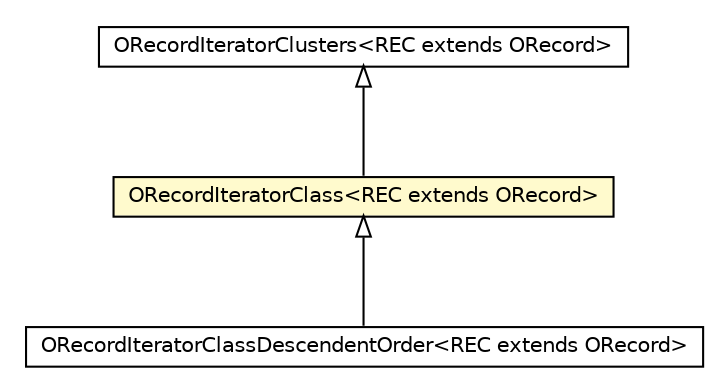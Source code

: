 #!/usr/local/bin/dot
#
# Class diagram 
# Generated by UMLGraph version R5_6-24-gf6e263 (http://www.umlgraph.org/)
#

digraph G {
	edge [fontname="Helvetica",fontsize=10,labelfontname="Helvetica",labelfontsize=10];
	node [fontname="Helvetica",fontsize=10,shape=plaintext];
	nodesep=0.25;
	ranksep=0.5;
	// com.orientechnologies.orient.core.iterator.ORecordIteratorClassDescendentOrder<REC extends com.orientechnologies.orient.core.record.ORecord>
	c3017181 [label=<<table title="com.orientechnologies.orient.core.iterator.ORecordIteratorClassDescendentOrder" border="0" cellborder="1" cellspacing="0" cellpadding="2" port="p" href="./ORecordIteratorClassDescendentOrder.html">
		<tr><td><table border="0" cellspacing="0" cellpadding="1">
<tr><td align="center" balign="center"> ORecordIteratorClassDescendentOrder&lt;REC extends ORecord&gt; </td></tr>
		</table></td></tr>
		</table>>, URL="./ORecordIteratorClassDescendentOrder.html", fontname="Helvetica", fontcolor="black", fontsize=10.0];
	// com.orientechnologies.orient.core.iterator.ORecordIteratorClusters<REC extends com.orientechnologies.orient.core.record.ORecord>
	c3017186 [label=<<table title="com.orientechnologies.orient.core.iterator.ORecordIteratorClusters" border="0" cellborder="1" cellspacing="0" cellpadding="2" port="p" href="./ORecordIteratorClusters.html">
		<tr><td><table border="0" cellspacing="0" cellpadding="1">
<tr><td align="center" balign="center"> ORecordIteratorClusters&lt;REC extends ORecord&gt; </td></tr>
		</table></td></tr>
		</table>>, URL="./ORecordIteratorClusters.html", fontname="Helvetica", fontcolor="black", fontsize=10.0];
	// com.orientechnologies.orient.core.iterator.ORecordIteratorClass<REC extends com.orientechnologies.orient.core.record.ORecord>
	c3017189 [label=<<table title="com.orientechnologies.orient.core.iterator.ORecordIteratorClass" border="0" cellborder="1" cellspacing="0" cellpadding="2" port="p" bgcolor="lemonChiffon" href="./ORecordIteratorClass.html">
		<tr><td><table border="0" cellspacing="0" cellpadding="1">
<tr><td align="center" balign="center"> ORecordIteratorClass&lt;REC extends ORecord&gt; </td></tr>
		</table></td></tr>
		</table>>, URL="./ORecordIteratorClass.html", fontname="Helvetica", fontcolor="black", fontsize=10.0];
	//com.orientechnologies.orient.core.iterator.ORecordIteratorClassDescendentOrder<REC extends com.orientechnologies.orient.core.record.ORecord> extends com.orientechnologies.orient.core.iterator.ORecordIteratorClass<REC>
	c3017189:p -> c3017181:p [dir=back,arrowtail=empty];
	//com.orientechnologies.orient.core.iterator.ORecordIteratorClass<REC extends com.orientechnologies.orient.core.record.ORecord> extends com.orientechnologies.orient.core.iterator.ORecordIteratorClusters<REC>
	c3017186:p -> c3017189:p [dir=back,arrowtail=empty];
}

